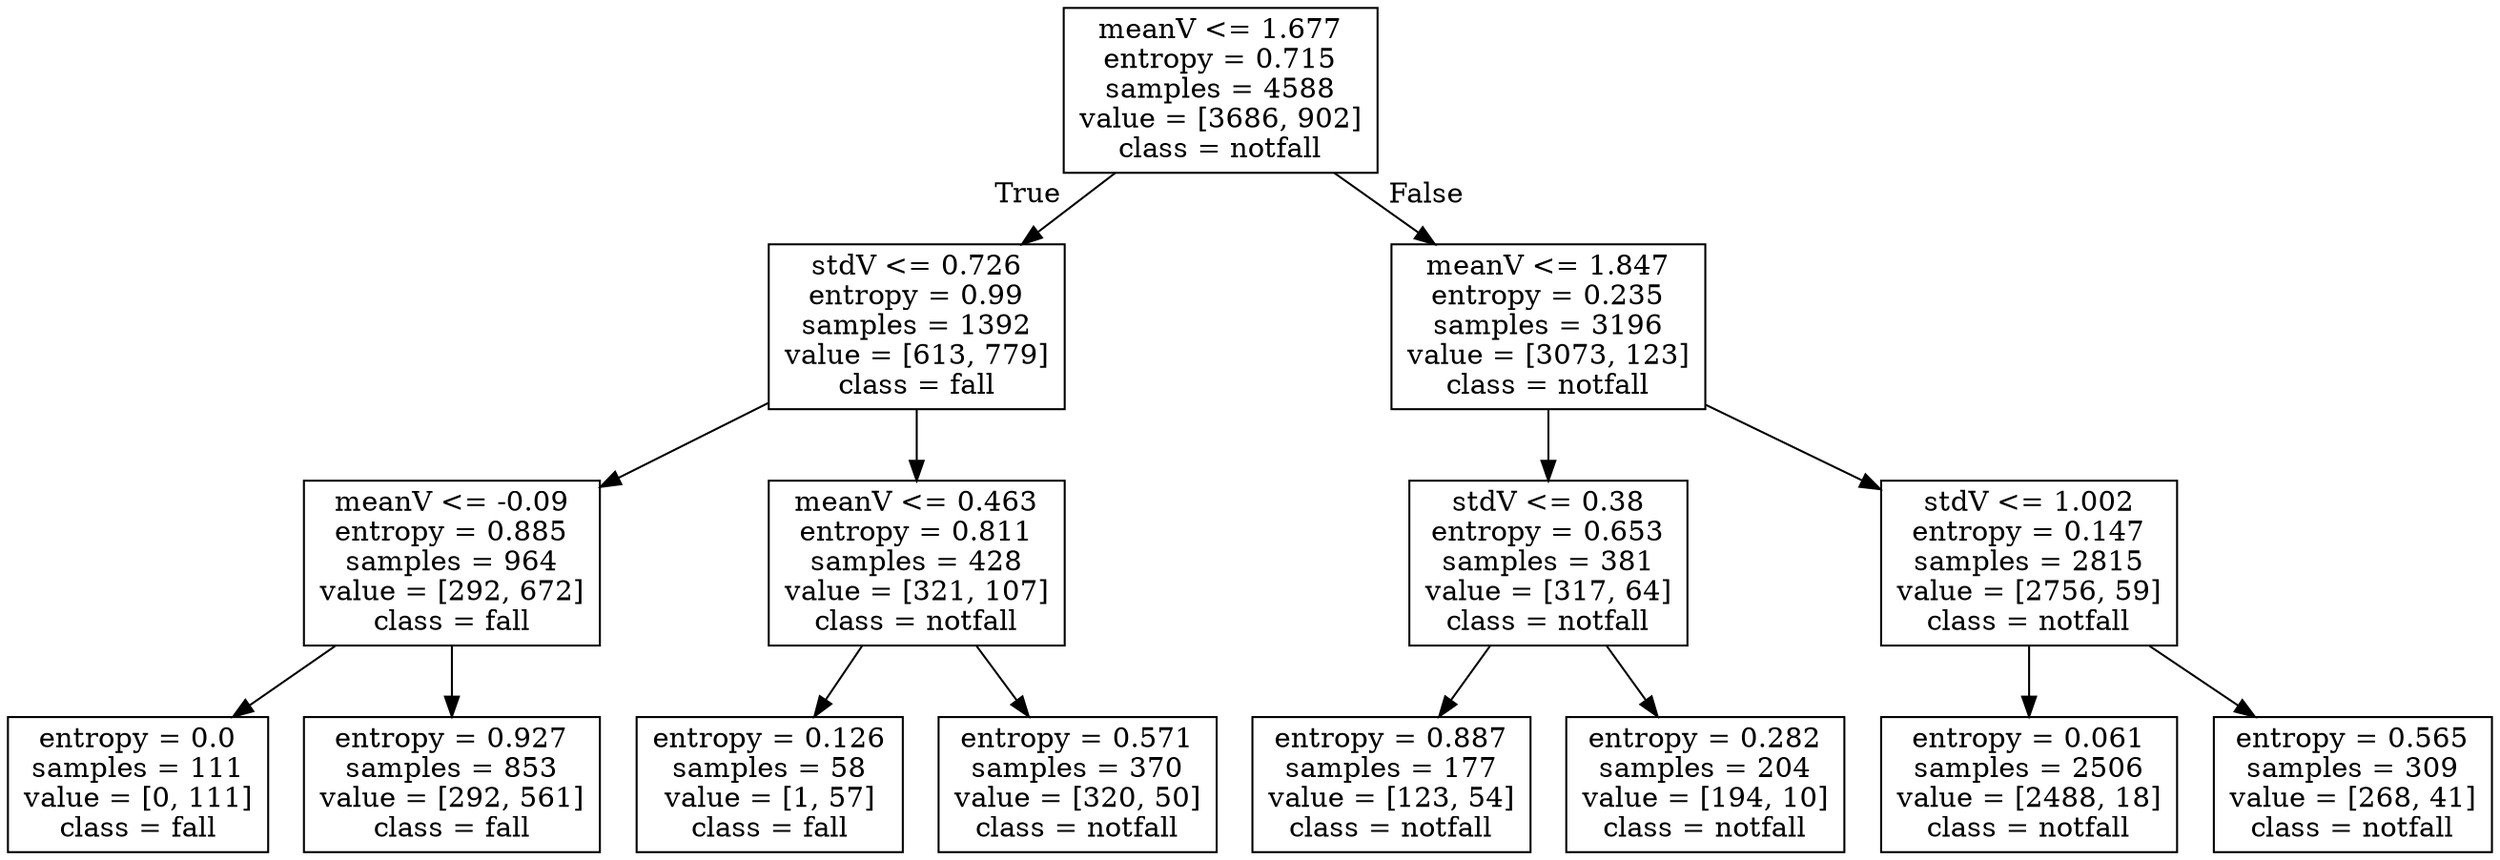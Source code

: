 digraph Tree {
node [shape=box] ;
0 [label="meanV <= 1.677\nentropy = 0.715\nsamples = 4588\nvalue = [3686, 902]\nclass = notfall"] ;
1 [label="stdV <= 0.726\nentropy = 0.99\nsamples = 1392\nvalue = [613, 779]\nclass = fall"] ;
0 -> 1 [labeldistance=2.5, labelangle=45, headlabel="True"] ;
2 [label="meanV <= -0.09\nentropy = 0.885\nsamples = 964\nvalue = [292, 672]\nclass = fall"] ;
1 -> 2 ;
3 [label="entropy = 0.0\nsamples = 111\nvalue = [0, 111]\nclass = fall"] ;
2 -> 3 ;
4 [label="entropy = 0.927\nsamples = 853\nvalue = [292, 561]\nclass = fall"] ;
2 -> 4 ;
5 [label="meanV <= 0.463\nentropy = 0.811\nsamples = 428\nvalue = [321, 107]\nclass = notfall"] ;
1 -> 5 ;
6 [label="entropy = 0.126\nsamples = 58\nvalue = [1, 57]\nclass = fall"] ;
5 -> 6 ;
7 [label="entropy = 0.571\nsamples = 370\nvalue = [320, 50]\nclass = notfall"] ;
5 -> 7 ;
8 [label="meanV <= 1.847\nentropy = 0.235\nsamples = 3196\nvalue = [3073, 123]\nclass = notfall"] ;
0 -> 8 [labeldistance=2.5, labelangle=-45, headlabel="False"] ;
9 [label="stdV <= 0.38\nentropy = 0.653\nsamples = 381\nvalue = [317, 64]\nclass = notfall"] ;
8 -> 9 ;
10 [label="entropy = 0.887\nsamples = 177\nvalue = [123, 54]\nclass = notfall"] ;
9 -> 10 ;
11 [label="entropy = 0.282\nsamples = 204\nvalue = [194, 10]\nclass = notfall"] ;
9 -> 11 ;
12 [label="stdV <= 1.002\nentropy = 0.147\nsamples = 2815\nvalue = [2756, 59]\nclass = notfall"] ;
8 -> 12 ;
13 [label="entropy = 0.061\nsamples = 2506\nvalue = [2488, 18]\nclass = notfall"] ;
12 -> 13 ;
14 [label="entropy = 0.565\nsamples = 309\nvalue = [268, 41]\nclass = notfall"] ;
12 -> 14 ;
}